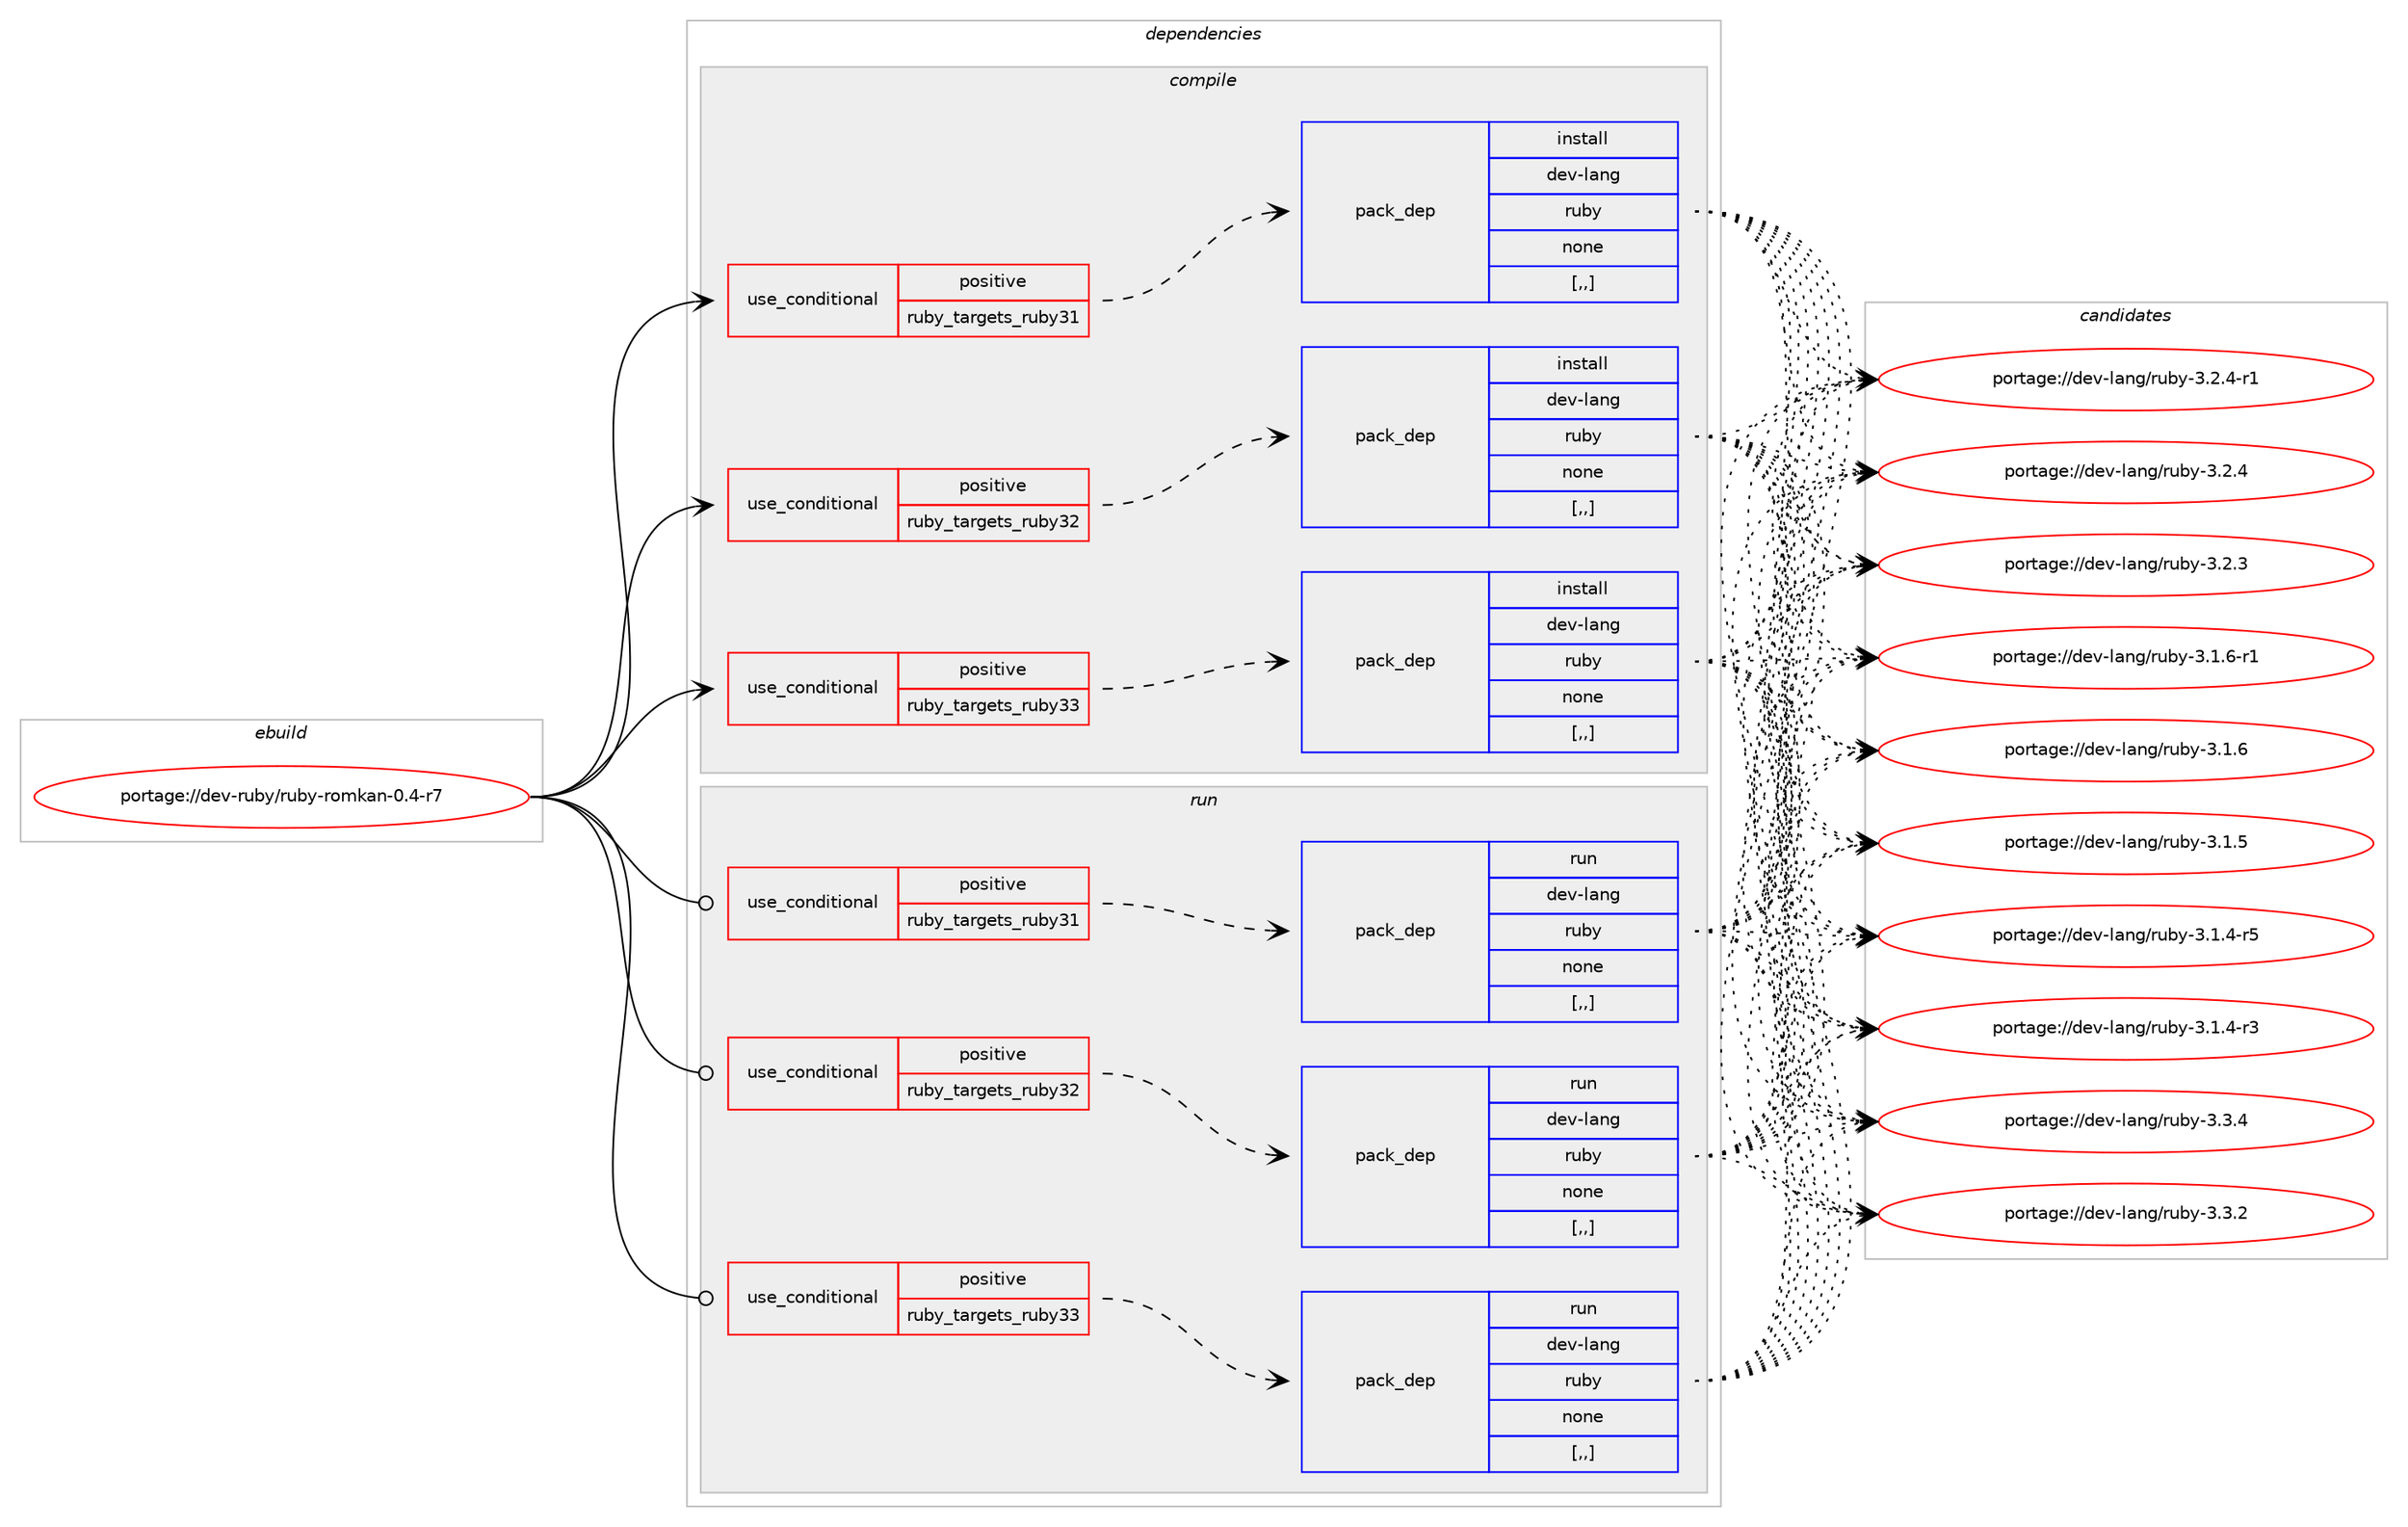 digraph prolog {

# *************
# Graph options
# *************

newrank=true;
concentrate=true;
compound=true;
graph [rankdir=LR,fontname=Helvetica,fontsize=10,ranksep=1.5];#, ranksep=2.5, nodesep=0.2];
edge  [arrowhead=vee];
node  [fontname=Helvetica,fontsize=10];

# **********
# The ebuild
# **********

subgraph cluster_leftcol {
color=gray;
label=<<i>ebuild</i>>;
id [label="portage://dev-ruby/ruby-romkan-0.4-r7", color=red, width=4, href="../dev-ruby/ruby-romkan-0.4-r7.svg"];
}

# ****************
# The dependencies
# ****************

subgraph cluster_midcol {
color=gray;
label=<<i>dependencies</i>>;
subgraph cluster_compile {
fillcolor="#eeeeee";
style=filled;
label=<<i>compile</i>>;
subgraph cond55633 {
dependency201071 [label=<<TABLE BORDER="0" CELLBORDER="1" CELLSPACING="0" CELLPADDING="4"><TR><TD ROWSPAN="3" CELLPADDING="10">use_conditional</TD></TR><TR><TD>positive</TD></TR><TR><TD>ruby_targets_ruby31</TD></TR></TABLE>>, shape=none, color=red];
subgraph pack144037 {
dependency201072 [label=<<TABLE BORDER="0" CELLBORDER="1" CELLSPACING="0" CELLPADDING="4" WIDTH="220"><TR><TD ROWSPAN="6" CELLPADDING="30">pack_dep</TD></TR><TR><TD WIDTH="110">install</TD></TR><TR><TD>dev-lang</TD></TR><TR><TD>ruby</TD></TR><TR><TD>none</TD></TR><TR><TD>[,,]</TD></TR></TABLE>>, shape=none, color=blue];
}
dependency201071:e -> dependency201072:w [weight=20,style="dashed",arrowhead="vee"];
}
id:e -> dependency201071:w [weight=20,style="solid",arrowhead="vee"];
subgraph cond55634 {
dependency201073 [label=<<TABLE BORDER="0" CELLBORDER="1" CELLSPACING="0" CELLPADDING="4"><TR><TD ROWSPAN="3" CELLPADDING="10">use_conditional</TD></TR><TR><TD>positive</TD></TR><TR><TD>ruby_targets_ruby32</TD></TR></TABLE>>, shape=none, color=red];
subgraph pack144038 {
dependency201074 [label=<<TABLE BORDER="0" CELLBORDER="1" CELLSPACING="0" CELLPADDING="4" WIDTH="220"><TR><TD ROWSPAN="6" CELLPADDING="30">pack_dep</TD></TR><TR><TD WIDTH="110">install</TD></TR><TR><TD>dev-lang</TD></TR><TR><TD>ruby</TD></TR><TR><TD>none</TD></TR><TR><TD>[,,]</TD></TR></TABLE>>, shape=none, color=blue];
}
dependency201073:e -> dependency201074:w [weight=20,style="dashed",arrowhead="vee"];
}
id:e -> dependency201073:w [weight=20,style="solid",arrowhead="vee"];
subgraph cond55635 {
dependency201075 [label=<<TABLE BORDER="0" CELLBORDER="1" CELLSPACING="0" CELLPADDING="4"><TR><TD ROWSPAN="3" CELLPADDING="10">use_conditional</TD></TR><TR><TD>positive</TD></TR><TR><TD>ruby_targets_ruby33</TD></TR></TABLE>>, shape=none, color=red];
subgraph pack144039 {
dependency201076 [label=<<TABLE BORDER="0" CELLBORDER="1" CELLSPACING="0" CELLPADDING="4" WIDTH="220"><TR><TD ROWSPAN="6" CELLPADDING="30">pack_dep</TD></TR><TR><TD WIDTH="110">install</TD></TR><TR><TD>dev-lang</TD></TR><TR><TD>ruby</TD></TR><TR><TD>none</TD></TR><TR><TD>[,,]</TD></TR></TABLE>>, shape=none, color=blue];
}
dependency201075:e -> dependency201076:w [weight=20,style="dashed",arrowhead="vee"];
}
id:e -> dependency201075:w [weight=20,style="solid",arrowhead="vee"];
}
subgraph cluster_compileandrun {
fillcolor="#eeeeee";
style=filled;
label=<<i>compile and run</i>>;
}
subgraph cluster_run {
fillcolor="#eeeeee";
style=filled;
label=<<i>run</i>>;
subgraph cond55636 {
dependency201077 [label=<<TABLE BORDER="0" CELLBORDER="1" CELLSPACING="0" CELLPADDING="4"><TR><TD ROWSPAN="3" CELLPADDING="10">use_conditional</TD></TR><TR><TD>positive</TD></TR><TR><TD>ruby_targets_ruby31</TD></TR></TABLE>>, shape=none, color=red];
subgraph pack144040 {
dependency201078 [label=<<TABLE BORDER="0" CELLBORDER="1" CELLSPACING="0" CELLPADDING="4" WIDTH="220"><TR><TD ROWSPAN="6" CELLPADDING="30">pack_dep</TD></TR><TR><TD WIDTH="110">run</TD></TR><TR><TD>dev-lang</TD></TR><TR><TD>ruby</TD></TR><TR><TD>none</TD></TR><TR><TD>[,,]</TD></TR></TABLE>>, shape=none, color=blue];
}
dependency201077:e -> dependency201078:w [weight=20,style="dashed",arrowhead="vee"];
}
id:e -> dependency201077:w [weight=20,style="solid",arrowhead="odot"];
subgraph cond55637 {
dependency201079 [label=<<TABLE BORDER="0" CELLBORDER="1" CELLSPACING="0" CELLPADDING="4"><TR><TD ROWSPAN="3" CELLPADDING="10">use_conditional</TD></TR><TR><TD>positive</TD></TR><TR><TD>ruby_targets_ruby32</TD></TR></TABLE>>, shape=none, color=red];
subgraph pack144041 {
dependency201080 [label=<<TABLE BORDER="0" CELLBORDER="1" CELLSPACING="0" CELLPADDING="4" WIDTH="220"><TR><TD ROWSPAN="6" CELLPADDING="30">pack_dep</TD></TR><TR><TD WIDTH="110">run</TD></TR><TR><TD>dev-lang</TD></TR><TR><TD>ruby</TD></TR><TR><TD>none</TD></TR><TR><TD>[,,]</TD></TR></TABLE>>, shape=none, color=blue];
}
dependency201079:e -> dependency201080:w [weight=20,style="dashed",arrowhead="vee"];
}
id:e -> dependency201079:w [weight=20,style="solid",arrowhead="odot"];
subgraph cond55638 {
dependency201081 [label=<<TABLE BORDER="0" CELLBORDER="1" CELLSPACING="0" CELLPADDING="4"><TR><TD ROWSPAN="3" CELLPADDING="10">use_conditional</TD></TR><TR><TD>positive</TD></TR><TR><TD>ruby_targets_ruby33</TD></TR></TABLE>>, shape=none, color=red];
subgraph pack144042 {
dependency201082 [label=<<TABLE BORDER="0" CELLBORDER="1" CELLSPACING="0" CELLPADDING="4" WIDTH="220"><TR><TD ROWSPAN="6" CELLPADDING="30">pack_dep</TD></TR><TR><TD WIDTH="110">run</TD></TR><TR><TD>dev-lang</TD></TR><TR><TD>ruby</TD></TR><TR><TD>none</TD></TR><TR><TD>[,,]</TD></TR></TABLE>>, shape=none, color=blue];
}
dependency201081:e -> dependency201082:w [weight=20,style="dashed",arrowhead="vee"];
}
id:e -> dependency201081:w [weight=20,style="solid",arrowhead="odot"];
}
}

# **************
# The candidates
# **************

subgraph cluster_choices {
rank=same;
color=gray;
label=<<i>candidates</i>>;

subgraph choice144037 {
color=black;
nodesep=1;
choice10010111845108971101034711411798121455146514652 [label="portage://dev-lang/ruby-3.3.4", color=red, width=4,href="../dev-lang/ruby-3.3.4.svg"];
choice10010111845108971101034711411798121455146514650 [label="portage://dev-lang/ruby-3.3.2", color=red, width=4,href="../dev-lang/ruby-3.3.2.svg"];
choice100101118451089711010347114117981214551465046524511449 [label="portage://dev-lang/ruby-3.2.4-r1", color=red, width=4,href="../dev-lang/ruby-3.2.4-r1.svg"];
choice10010111845108971101034711411798121455146504652 [label="portage://dev-lang/ruby-3.2.4", color=red, width=4,href="../dev-lang/ruby-3.2.4.svg"];
choice10010111845108971101034711411798121455146504651 [label="portage://dev-lang/ruby-3.2.3", color=red, width=4,href="../dev-lang/ruby-3.2.3.svg"];
choice100101118451089711010347114117981214551464946544511449 [label="portage://dev-lang/ruby-3.1.6-r1", color=red, width=4,href="../dev-lang/ruby-3.1.6-r1.svg"];
choice10010111845108971101034711411798121455146494654 [label="portage://dev-lang/ruby-3.1.6", color=red, width=4,href="../dev-lang/ruby-3.1.6.svg"];
choice10010111845108971101034711411798121455146494653 [label="portage://dev-lang/ruby-3.1.5", color=red, width=4,href="../dev-lang/ruby-3.1.5.svg"];
choice100101118451089711010347114117981214551464946524511453 [label="portage://dev-lang/ruby-3.1.4-r5", color=red, width=4,href="../dev-lang/ruby-3.1.4-r5.svg"];
choice100101118451089711010347114117981214551464946524511451 [label="portage://dev-lang/ruby-3.1.4-r3", color=red, width=4,href="../dev-lang/ruby-3.1.4-r3.svg"];
dependency201072:e -> choice10010111845108971101034711411798121455146514652:w [style=dotted,weight="100"];
dependency201072:e -> choice10010111845108971101034711411798121455146514650:w [style=dotted,weight="100"];
dependency201072:e -> choice100101118451089711010347114117981214551465046524511449:w [style=dotted,weight="100"];
dependency201072:e -> choice10010111845108971101034711411798121455146504652:w [style=dotted,weight="100"];
dependency201072:e -> choice10010111845108971101034711411798121455146504651:w [style=dotted,weight="100"];
dependency201072:e -> choice100101118451089711010347114117981214551464946544511449:w [style=dotted,weight="100"];
dependency201072:e -> choice10010111845108971101034711411798121455146494654:w [style=dotted,weight="100"];
dependency201072:e -> choice10010111845108971101034711411798121455146494653:w [style=dotted,weight="100"];
dependency201072:e -> choice100101118451089711010347114117981214551464946524511453:w [style=dotted,weight="100"];
dependency201072:e -> choice100101118451089711010347114117981214551464946524511451:w [style=dotted,weight="100"];
}
subgraph choice144038 {
color=black;
nodesep=1;
choice10010111845108971101034711411798121455146514652 [label="portage://dev-lang/ruby-3.3.4", color=red, width=4,href="../dev-lang/ruby-3.3.4.svg"];
choice10010111845108971101034711411798121455146514650 [label="portage://dev-lang/ruby-3.3.2", color=red, width=4,href="../dev-lang/ruby-3.3.2.svg"];
choice100101118451089711010347114117981214551465046524511449 [label="portage://dev-lang/ruby-3.2.4-r1", color=red, width=4,href="../dev-lang/ruby-3.2.4-r1.svg"];
choice10010111845108971101034711411798121455146504652 [label="portage://dev-lang/ruby-3.2.4", color=red, width=4,href="../dev-lang/ruby-3.2.4.svg"];
choice10010111845108971101034711411798121455146504651 [label="portage://dev-lang/ruby-3.2.3", color=red, width=4,href="../dev-lang/ruby-3.2.3.svg"];
choice100101118451089711010347114117981214551464946544511449 [label="portage://dev-lang/ruby-3.1.6-r1", color=red, width=4,href="../dev-lang/ruby-3.1.6-r1.svg"];
choice10010111845108971101034711411798121455146494654 [label="portage://dev-lang/ruby-3.1.6", color=red, width=4,href="../dev-lang/ruby-3.1.6.svg"];
choice10010111845108971101034711411798121455146494653 [label="portage://dev-lang/ruby-3.1.5", color=red, width=4,href="../dev-lang/ruby-3.1.5.svg"];
choice100101118451089711010347114117981214551464946524511453 [label="portage://dev-lang/ruby-3.1.4-r5", color=red, width=4,href="../dev-lang/ruby-3.1.4-r5.svg"];
choice100101118451089711010347114117981214551464946524511451 [label="portage://dev-lang/ruby-3.1.4-r3", color=red, width=4,href="../dev-lang/ruby-3.1.4-r3.svg"];
dependency201074:e -> choice10010111845108971101034711411798121455146514652:w [style=dotted,weight="100"];
dependency201074:e -> choice10010111845108971101034711411798121455146514650:w [style=dotted,weight="100"];
dependency201074:e -> choice100101118451089711010347114117981214551465046524511449:w [style=dotted,weight="100"];
dependency201074:e -> choice10010111845108971101034711411798121455146504652:w [style=dotted,weight="100"];
dependency201074:e -> choice10010111845108971101034711411798121455146504651:w [style=dotted,weight="100"];
dependency201074:e -> choice100101118451089711010347114117981214551464946544511449:w [style=dotted,weight="100"];
dependency201074:e -> choice10010111845108971101034711411798121455146494654:w [style=dotted,weight="100"];
dependency201074:e -> choice10010111845108971101034711411798121455146494653:w [style=dotted,weight="100"];
dependency201074:e -> choice100101118451089711010347114117981214551464946524511453:w [style=dotted,weight="100"];
dependency201074:e -> choice100101118451089711010347114117981214551464946524511451:w [style=dotted,weight="100"];
}
subgraph choice144039 {
color=black;
nodesep=1;
choice10010111845108971101034711411798121455146514652 [label="portage://dev-lang/ruby-3.3.4", color=red, width=4,href="../dev-lang/ruby-3.3.4.svg"];
choice10010111845108971101034711411798121455146514650 [label="portage://dev-lang/ruby-3.3.2", color=red, width=4,href="../dev-lang/ruby-3.3.2.svg"];
choice100101118451089711010347114117981214551465046524511449 [label="portage://dev-lang/ruby-3.2.4-r1", color=red, width=4,href="../dev-lang/ruby-3.2.4-r1.svg"];
choice10010111845108971101034711411798121455146504652 [label="portage://dev-lang/ruby-3.2.4", color=red, width=4,href="../dev-lang/ruby-3.2.4.svg"];
choice10010111845108971101034711411798121455146504651 [label="portage://dev-lang/ruby-3.2.3", color=red, width=4,href="../dev-lang/ruby-3.2.3.svg"];
choice100101118451089711010347114117981214551464946544511449 [label="portage://dev-lang/ruby-3.1.6-r1", color=red, width=4,href="../dev-lang/ruby-3.1.6-r1.svg"];
choice10010111845108971101034711411798121455146494654 [label="portage://dev-lang/ruby-3.1.6", color=red, width=4,href="../dev-lang/ruby-3.1.6.svg"];
choice10010111845108971101034711411798121455146494653 [label="portage://dev-lang/ruby-3.1.5", color=red, width=4,href="../dev-lang/ruby-3.1.5.svg"];
choice100101118451089711010347114117981214551464946524511453 [label="portage://dev-lang/ruby-3.1.4-r5", color=red, width=4,href="../dev-lang/ruby-3.1.4-r5.svg"];
choice100101118451089711010347114117981214551464946524511451 [label="portage://dev-lang/ruby-3.1.4-r3", color=red, width=4,href="../dev-lang/ruby-3.1.4-r3.svg"];
dependency201076:e -> choice10010111845108971101034711411798121455146514652:w [style=dotted,weight="100"];
dependency201076:e -> choice10010111845108971101034711411798121455146514650:w [style=dotted,weight="100"];
dependency201076:e -> choice100101118451089711010347114117981214551465046524511449:w [style=dotted,weight="100"];
dependency201076:e -> choice10010111845108971101034711411798121455146504652:w [style=dotted,weight="100"];
dependency201076:e -> choice10010111845108971101034711411798121455146504651:w [style=dotted,weight="100"];
dependency201076:e -> choice100101118451089711010347114117981214551464946544511449:w [style=dotted,weight="100"];
dependency201076:e -> choice10010111845108971101034711411798121455146494654:w [style=dotted,weight="100"];
dependency201076:e -> choice10010111845108971101034711411798121455146494653:w [style=dotted,weight="100"];
dependency201076:e -> choice100101118451089711010347114117981214551464946524511453:w [style=dotted,weight="100"];
dependency201076:e -> choice100101118451089711010347114117981214551464946524511451:w [style=dotted,weight="100"];
}
subgraph choice144040 {
color=black;
nodesep=1;
choice10010111845108971101034711411798121455146514652 [label="portage://dev-lang/ruby-3.3.4", color=red, width=4,href="../dev-lang/ruby-3.3.4.svg"];
choice10010111845108971101034711411798121455146514650 [label="portage://dev-lang/ruby-3.3.2", color=red, width=4,href="../dev-lang/ruby-3.3.2.svg"];
choice100101118451089711010347114117981214551465046524511449 [label="portage://dev-lang/ruby-3.2.4-r1", color=red, width=4,href="../dev-lang/ruby-3.2.4-r1.svg"];
choice10010111845108971101034711411798121455146504652 [label="portage://dev-lang/ruby-3.2.4", color=red, width=4,href="../dev-lang/ruby-3.2.4.svg"];
choice10010111845108971101034711411798121455146504651 [label="portage://dev-lang/ruby-3.2.3", color=red, width=4,href="../dev-lang/ruby-3.2.3.svg"];
choice100101118451089711010347114117981214551464946544511449 [label="portage://dev-lang/ruby-3.1.6-r1", color=red, width=4,href="../dev-lang/ruby-3.1.6-r1.svg"];
choice10010111845108971101034711411798121455146494654 [label="portage://dev-lang/ruby-3.1.6", color=red, width=4,href="../dev-lang/ruby-3.1.6.svg"];
choice10010111845108971101034711411798121455146494653 [label="portage://dev-lang/ruby-3.1.5", color=red, width=4,href="../dev-lang/ruby-3.1.5.svg"];
choice100101118451089711010347114117981214551464946524511453 [label="portage://dev-lang/ruby-3.1.4-r5", color=red, width=4,href="../dev-lang/ruby-3.1.4-r5.svg"];
choice100101118451089711010347114117981214551464946524511451 [label="portage://dev-lang/ruby-3.1.4-r3", color=red, width=4,href="../dev-lang/ruby-3.1.4-r3.svg"];
dependency201078:e -> choice10010111845108971101034711411798121455146514652:w [style=dotted,weight="100"];
dependency201078:e -> choice10010111845108971101034711411798121455146514650:w [style=dotted,weight="100"];
dependency201078:e -> choice100101118451089711010347114117981214551465046524511449:w [style=dotted,weight="100"];
dependency201078:e -> choice10010111845108971101034711411798121455146504652:w [style=dotted,weight="100"];
dependency201078:e -> choice10010111845108971101034711411798121455146504651:w [style=dotted,weight="100"];
dependency201078:e -> choice100101118451089711010347114117981214551464946544511449:w [style=dotted,weight="100"];
dependency201078:e -> choice10010111845108971101034711411798121455146494654:w [style=dotted,weight="100"];
dependency201078:e -> choice10010111845108971101034711411798121455146494653:w [style=dotted,weight="100"];
dependency201078:e -> choice100101118451089711010347114117981214551464946524511453:w [style=dotted,weight="100"];
dependency201078:e -> choice100101118451089711010347114117981214551464946524511451:w [style=dotted,weight="100"];
}
subgraph choice144041 {
color=black;
nodesep=1;
choice10010111845108971101034711411798121455146514652 [label="portage://dev-lang/ruby-3.3.4", color=red, width=4,href="../dev-lang/ruby-3.3.4.svg"];
choice10010111845108971101034711411798121455146514650 [label="portage://dev-lang/ruby-3.3.2", color=red, width=4,href="../dev-lang/ruby-3.3.2.svg"];
choice100101118451089711010347114117981214551465046524511449 [label="portage://dev-lang/ruby-3.2.4-r1", color=red, width=4,href="../dev-lang/ruby-3.2.4-r1.svg"];
choice10010111845108971101034711411798121455146504652 [label="portage://dev-lang/ruby-3.2.4", color=red, width=4,href="../dev-lang/ruby-3.2.4.svg"];
choice10010111845108971101034711411798121455146504651 [label="portage://dev-lang/ruby-3.2.3", color=red, width=4,href="../dev-lang/ruby-3.2.3.svg"];
choice100101118451089711010347114117981214551464946544511449 [label="portage://dev-lang/ruby-3.1.6-r1", color=red, width=4,href="../dev-lang/ruby-3.1.6-r1.svg"];
choice10010111845108971101034711411798121455146494654 [label="portage://dev-lang/ruby-3.1.6", color=red, width=4,href="../dev-lang/ruby-3.1.6.svg"];
choice10010111845108971101034711411798121455146494653 [label="portage://dev-lang/ruby-3.1.5", color=red, width=4,href="../dev-lang/ruby-3.1.5.svg"];
choice100101118451089711010347114117981214551464946524511453 [label="portage://dev-lang/ruby-3.1.4-r5", color=red, width=4,href="../dev-lang/ruby-3.1.4-r5.svg"];
choice100101118451089711010347114117981214551464946524511451 [label="portage://dev-lang/ruby-3.1.4-r3", color=red, width=4,href="../dev-lang/ruby-3.1.4-r3.svg"];
dependency201080:e -> choice10010111845108971101034711411798121455146514652:w [style=dotted,weight="100"];
dependency201080:e -> choice10010111845108971101034711411798121455146514650:w [style=dotted,weight="100"];
dependency201080:e -> choice100101118451089711010347114117981214551465046524511449:w [style=dotted,weight="100"];
dependency201080:e -> choice10010111845108971101034711411798121455146504652:w [style=dotted,weight="100"];
dependency201080:e -> choice10010111845108971101034711411798121455146504651:w [style=dotted,weight="100"];
dependency201080:e -> choice100101118451089711010347114117981214551464946544511449:w [style=dotted,weight="100"];
dependency201080:e -> choice10010111845108971101034711411798121455146494654:w [style=dotted,weight="100"];
dependency201080:e -> choice10010111845108971101034711411798121455146494653:w [style=dotted,weight="100"];
dependency201080:e -> choice100101118451089711010347114117981214551464946524511453:w [style=dotted,weight="100"];
dependency201080:e -> choice100101118451089711010347114117981214551464946524511451:w [style=dotted,weight="100"];
}
subgraph choice144042 {
color=black;
nodesep=1;
choice10010111845108971101034711411798121455146514652 [label="portage://dev-lang/ruby-3.3.4", color=red, width=4,href="../dev-lang/ruby-3.3.4.svg"];
choice10010111845108971101034711411798121455146514650 [label="portage://dev-lang/ruby-3.3.2", color=red, width=4,href="../dev-lang/ruby-3.3.2.svg"];
choice100101118451089711010347114117981214551465046524511449 [label="portage://dev-lang/ruby-3.2.4-r1", color=red, width=4,href="../dev-lang/ruby-3.2.4-r1.svg"];
choice10010111845108971101034711411798121455146504652 [label="portage://dev-lang/ruby-3.2.4", color=red, width=4,href="../dev-lang/ruby-3.2.4.svg"];
choice10010111845108971101034711411798121455146504651 [label="portage://dev-lang/ruby-3.2.3", color=red, width=4,href="../dev-lang/ruby-3.2.3.svg"];
choice100101118451089711010347114117981214551464946544511449 [label="portage://dev-lang/ruby-3.1.6-r1", color=red, width=4,href="../dev-lang/ruby-3.1.6-r1.svg"];
choice10010111845108971101034711411798121455146494654 [label="portage://dev-lang/ruby-3.1.6", color=red, width=4,href="../dev-lang/ruby-3.1.6.svg"];
choice10010111845108971101034711411798121455146494653 [label="portage://dev-lang/ruby-3.1.5", color=red, width=4,href="../dev-lang/ruby-3.1.5.svg"];
choice100101118451089711010347114117981214551464946524511453 [label="portage://dev-lang/ruby-3.1.4-r5", color=red, width=4,href="../dev-lang/ruby-3.1.4-r5.svg"];
choice100101118451089711010347114117981214551464946524511451 [label="portage://dev-lang/ruby-3.1.4-r3", color=red, width=4,href="../dev-lang/ruby-3.1.4-r3.svg"];
dependency201082:e -> choice10010111845108971101034711411798121455146514652:w [style=dotted,weight="100"];
dependency201082:e -> choice10010111845108971101034711411798121455146514650:w [style=dotted,weight="100"];
dependency201082:e -> choice100101118451089711010347114117981214551465046524511449:w [style=dotted,weight="100"];
dependency201082:e -> choice10010111845108971101034711411798121455146504652:w [style=dotted,weight="100"];
dependency201082:e -> choice10010111845108971101034711411798121455146504651:w [style=dotted,weight="100"];
dependency201082:e -> choice100101118451089711010347114117981214551464946544511449:w [style=dotted,weight="100"];
dependency201082:e -> choice10010111845108971101034711411798121455146494654:w [style=dotted,weight="100"];
dependency201082:e -> choice10010111845108971101034711411798121455146494653:w [style=dotted,weight="100"];
dependency201082:e -> choice100101118451089711010347114117981214551464946524511453:w [style=dotted,weight="100"];
dependency201082:e -> choice100101118451089711010347114117981214551464946524511451:w [style=dotted,weight="100"];
}
}

}
